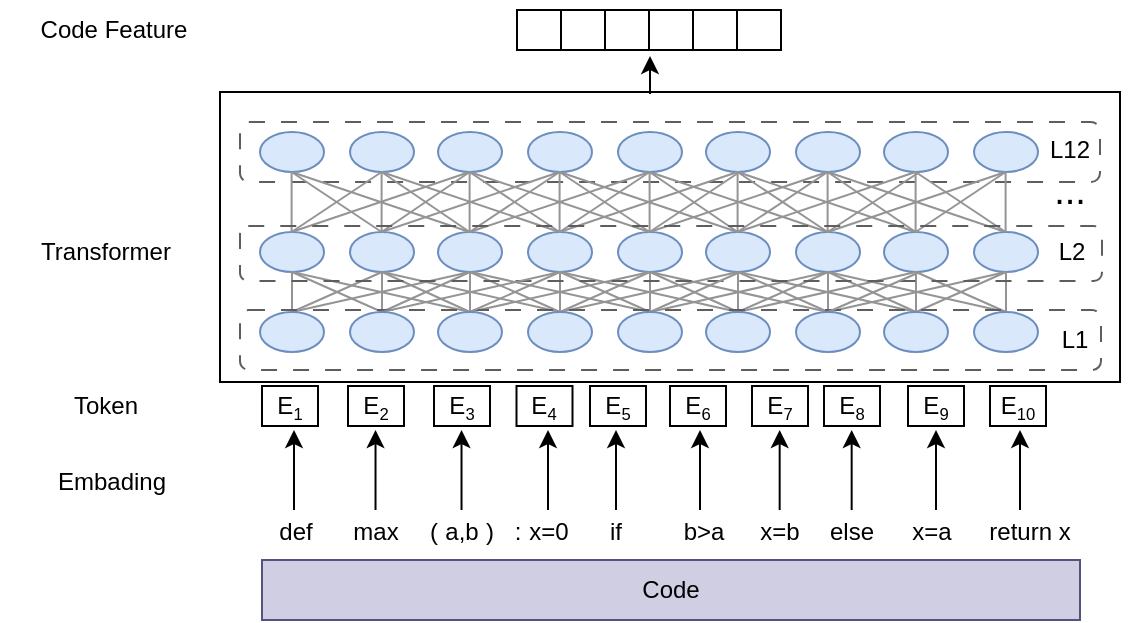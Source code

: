 <mxfile version="21.3.7" type="github">
  <diagram name="第 1 页" id="i-hQURjPeFK39cfyPwLi">
    <mxGraphModel dx="2022" dy="637" grid="1" gridSize="10" guides="1" tooltips="1" connect="1" arrows="1" fold="1" page="1" pageScale="1" pageWidth="827" pageHeight="1169" math="0" shadow="0">
      <root>
        <mxCell id="0" />
        <mxCell id="1" parent="0" />
        <mxCell id="APk3Ht_Tyn_4InIeWBDC-63" value="" style="group;dashed=1;" vertex="1" connectable="0" parent="1">
          <mxGeometry x="120" y="385" width="430" height="160" as="geometry" />
        </mxCell>
        <mxCell id="APk3Ht_Tyn_4InIeWBDC-177" value="" style="rounded=0;whiteSpace=wrap;html=1;" vertex="1" parent="APk3Ht_Tyn_4InIeWBDC-63">
          <mxGeometry x="-20" y="-25" width="450" height="145" as="geometry" />
        </mxCell>
        <mxCell id="APk3Ht_Tyn_4InIeWBDC-64" value="" style="ellipse;whiteSpace=wrap;html=1;fillColor=#dae8fc;strokeWidth=1;strokeColor=#6c8ebf;" vertex="1" parent="APk3Ht_Tyn_4InIeWBDC-63">
          <mxGeometry y="-5" width="32" height="20" as="geometry" />
        </mxCell>
        <mxCell id="APk3Ht_Tyn_4InIeWBDC-65" value="" style="ellipse;whiteSpace=wrap;html=1;fillColor=#dae8fc;strokeWidth=1;strokeColor=#6c8ebf;" vertex="1" parent="APk3Ht_Tyn_4InIeWBDC-63">
          <mxGeometry x="45" y="-5" width="32" height="20" as="geometry" />
        </mxCell>
        <mxCell id="APk3Ht_Tyn_4InIeWBDC-66" value="" style="ellipse;whiteSpace=wrap;html=1;fillColor=#dae8fc;strokeWidth=1;strokeColor=#6c8ebf;" vertex="1" parent="APk3Ht_Tyn_4InIeWBDC-63">
          <mxGeometry x="134" y="-5" width="32" height="20" as="geometry" />
        </mxCell>
        <mxCell id="APk3Ht_Tyn_4InIeWBDC-67" value="" style="ellipse;whiteSpace=wrap;html=1;fillColor=#dae8fc;strokeWidth=1;strokeColor=#6c8ebf;" vertex="1" parent="APk3Ht_Tyn_4InIeWBDC-63">
          <mxGeometry x="89" y="-5" width="32" height="20" as="geometry" />
        </mxCell>
        <mxCell id="APk3Ht_Tyn_4InIeWBDC-68" value="" style="ellipse;whiteSpace=wrap;html=1;fillColor=#dae8fc;strokeWidth=1;strokeColor=#6c8ebf;" vertex="1" parent="APk3Ht_Tyn_4InIeWBDC-63">
          <mxGeometry x="179" y="-5" width="32" height="20" as="geometry" />
        </mxCell>
        <mxCell id="APk3Ht_Tyn_4InIeWBDC-69" value="" style="ellipse;whiteSpace=wrap;html=1;fillColor=#dae8fc;strokeWidth=1;strokeColor=#6c8ebf;" vertex="1" parent="APk3Ht_Tyn_4InIeWBDC-63">
          <mxGeometry x="268" y="-5" width="32" height="20" as="geometry" />
        </mxCell>
        <mxCell id="APk3Ht_Tyn_4InIeWBDC-70" value="" style="ellipse;whiteSpace=wrap;html=1;fillColor=#dae8fc;strokeWidth=1;strokeColor=#6c8ebf;" vertex="1" parent="APk3Ht_Tyn_4InIeWBDC-63">
          <mxGeometry x="223" y="-5" width="32" height="20" as="geometry" />
        </mxCell>
        <mxCell id="APk3Ht_Tyn_4InIeWBDC-71" value="" style="ellipse;whiteSpace=wrap;html=1;fillColor=#dae8fc;strokeWidth=1;strokeColor=#6c8ebf;" vertex="1" parent="APk3Ht_Tyn_4InIeWBDC-63">
          <mxGeometry x="312" y="-5" width="32" height="20" as="geometry" />
        </mxCell>
        <mxCell id="APk3Ht_Tyn_4InIeWBDC-72" value="" style="ellipse;whiteSpace=wrap;html=1;fillColor=#dae8fc;strokeWidth=1;strokeColor=#6c8ebf;" vertex="1" parent="APk3Ht_Tyn_4InIeWBDC-63">
          <mxGeometry x="357" y="-5" width="32" height="20" as="geometry" />
        </mxCell>
        <mxCell id="APk3Ht_Tyn_4InIeWBDC-1" value="Code" style="rounded=0;whiteSpace=wrap;html=1;fillColor=#d0cee2;strokeColor=#56517e;" vertex="1" parent="1">
          <mxGeometry x="121" y="594" width="409" height="30" as="geometry" />
        </mxCell>
        <mxCell id="APk3Ht_Tyn_4InIeWBDC-5" value="def" style="text;html=1;strokeColor=none;fillColor=none;align=center;verticalAlign=middle;whiteSpace=wrap;rounded=0;" vertex="1" parent="1">
          <mxGeometry x="128" y="560" width="20" height="40" as="geometry" />
        </mxCell>
        <mxCell id="APk3Ht_Tyn_4InIeWBDC-6" value="max" style="text;html=1;strokeColor=none;fillColor=none;align=center;verticalAlign=middle;whiteSpace=wrap;rounded=0;" vertex="1" parent="1">
          <mxGeometry x="168" y="560" width="20" height="40" as="geometry" />
        </mxCell>
        <mxCell id="APk3Ht_Tyn_4InIeWBDC-7" value="(" style="text;html=1;strokeColor=none;fillColor=none;align=center;verticalAlign=middle;whiteSpace=wrap;rounded=0;" vertex="1" parent="1">
          <mxGeometry x="202" y="560" width="10" height="40" as="geometry" />
        </mxCell>
        <mxCell id="APk3Ht_Tyn_4InIeWBDC-8" value="a,b" style="text;html=1;strokeColor=none;fillColor=none;align=center;verticalAlign=middle;whiteSpace=wrap;rounded=0;" vertex="1" parent="1">
          <mxGeometry x="211" y="560" width="20" height="40" as="geometry" />
        </mxCell>
        <mxCell id="APk3Ht_Tyn_4InIeWBDC-9" value=")" style="text;html=1;strokeColor=none;fillColor=none;align=center;verticalAlign=middle;whiteSpace=wrap;rounded=0;" vertex="1" parent="1">
          <mxGeometry x="230" y="560" width="10" height="40" as="geometry" />
        </mxCell>
        <mxCell id="APk3Ht_Tyn_4InIeWBDC-10" value="x=0" style="text;html=1;strokeColor=none;fillColor=none;align=center;verticalAlign=middle;whiteSpace=wrap;rounded=0;" vertex="1" parent="1">
          <mxGeometry x="256" y="560" width="16.5" height="40" as="geometry" />
        </mxCell>
        <mxCell id="APk3Ht_Tyn_4InIeWBDC-11" value=":" style="text;html=1;strokeColor=none;fillColor=none;align=center;verticalAlign=middle;whiteSpace=wrap;rounded=0;" vertex="1" parent="1">
          <mxGeometry x="244" y="560" width="10" height="40" as="geometry" />
        </mxCell>
        <mxCell id="APk3Ht_Tyn_4InIeWBDC-12" value="x=b" style="text;html=1;strokeColor=none;fillColor=none;align=center;verticalAlign=middle;whiteSpace=wrap;rounded=0;" vertex="1" parent="1">
          <mxGeometry x="370" y="560" width="20" height="40" as="geometry" />
        </mxCell>
        <mxCell id="APk3Ht_Tyn_4InIeWBDC-13" value="if" style="text;html=1;strokeColor=none;fillColor=none;align=center;verticalAlign=middle;whiteSpace=wrap;rounded=0;" vertex="1" parent="1">
          <mxGeometry x="293" y="560" width="10" height="40" as="geometry" />
        </mxCell>
        <mxCell id="APk3Ht_Tyn_4InIeWBDC-15" value="else" style="text;html=1;strokeColor=none;fillColor=none;align=center;verticalAlign=middle;whiteSpace=wrap;rounded=0;" vertex="1" parent="1">
          <mxGeometry x="406" y="560" width="20" height="40" as="geometry" />
        </mxCell>
        <mxCell id="APk3Ht_Tyn_4InIeWBDC-16" value="x=a" style="text;html=1;strokeColor=none;fillColor=none;align=center;verticalAlign=middle;whiteSpace=wrap;rounded=0;" vertex="1" parent="1">
          <mxGeometry x="446" y="560" width="20" height="40" as="geometry" />
        </mxCell>
        <mxCell id="APk3Ht_Tyn_4InIeWBDC-17" value="return x" style="text;html=1;strokeColor=none;fillColor=none;align=center;verticalAlign=middle;whiteSpace=wrap;rounded=0;" vertex="1" parent="1">
          <mxGeometry x="480" y="560" width="50" height="40" as="geometry" />
        </mxCell>
        <mxCell id="APk3Ht_Tyn_4InIeWBDC-19" value="b&amp;gt;a" style="text;html=1;strokeColor=none;fillColor=none;align=center;verticalAlign=middle;whiteSpace=wrap;rounded=0;" vertex="1" parent="1">
          <mxGeometry x="329" y="560" width="26" height="40" as="geometry" />
        </mxCell>
        <mxCell id="APk3Ht_Tyn_4InIeWBDC-21" value="" style="endArrow=classic;html=1;rounded=0;" edge="1" parent="1">
          <mxGeometry width="50" height="50" relative="1" as="geometry">
            <mxPoint x="137" y="569" as="sourcePoint" />
            <mxPoint x="137" y="529" as="targetPoint" />
          </mxGeometry>
        </mxCell>
        <mxCell id="APk3Ht_Tyn_4InIeWBDC-22" value="" style="endArrow=classic;html=1;rounded=0;" edge="1" parent="1">
          <mxGeometry width="50" height="50" relative="1" as="geometry">
            <mxPoint x="177.76" y="569" as="sourcePoint" />
            <mxPoint x="177.76" y="529" as="targetPoint" />
          </mxGeometry>
        </mxCell>
        <mxCell id="APk3Ht_Tyn_4InIeWBDC-23" value="" style="endArrow=classic;html=1;rounded=0;" edge="1" parent="1">
          <mxGeometry width="50" height="50" relative="1" as="geometry">
            <mxPoint x="220.76" y="569" as="sourcePoint" />
            <mxPoint x="220.76" y="529" as="targetPoint" />
          </mxGeometry>
        </mxCell>
        <mxCell id="APk3Ht_Tyn_4InIeWBDC-24" value="" style="endArrow=classic;html=1;rounded=0;" edge="1" parent="1">
          <mxGeometry width="50" height="50" relative="1" as="geometry">
            <mxPoint x="264.01" y="569" as="sourcePoint" />
            <mxPoint x="264.01" y="529" as="targetPoint" />
          </mxGeometry>
        </mxCell>
        <mxCell id="APk3Ht_Tyn_4InIeWBDC-25" value="" style="endArrow=classic;html=1;rounded=0;" edge="1" parent="1">
          <mxGeometry width="50" height="50" relative="1" as="geometry">
            <mxPoint x="298" y="569" as="sourcePoint" />
            <mxPoint x="298" y="529" as="targetPoint" />
          </mxGeometry>
        </mxCell>
        <mxCell id="APk3Ht_Tyn_4InIeWBDC-26" value="" style="endArrow=classic;html=1;rounded=0;" edge="1" parent="1">
          <mxGeometry width="50" height="50" relative="1" as="geometry">
            <mxPoint x="340" y="569" as="sourcePoint" />
            <mxPoint x="340" y="529" as="targetPoint" />
          </mxGeometry>
        </mxCell>
        <mxCell id="APk3Ht_Tyn_4InIeWBDC-27" value="" style="endArrow=classic;html=1;rounded=0;" edge="1" parent="1">
          <mxGeometry width="50" height="50" relative="1" as="geometry">
            <mxPoint x="379.83" y="569" as="sourcePoint" />
            <mxPoint x="379.83" y="529" as="targetPoint" />
          </mxGeometry>
        </mxCell>
        <mxCell id="APk3Ht_Tyn_4InIeWBDC-28" value="" style="endArrow=classic;html=1;rounded=0;" edge="1" parent="1">
          <mxGeometry width="50" height="50" relative="1" as="geometry">
            <mxPoint x="415.83" y="569" as="sourcePoint" />
            <mxPoint x="415.83" y="529" as="targetPoint" />
          </mxGeometry>
        </mxCell>
        <mxCell id="APk3Ht_Tyn_4InIeWBDC-29" value="" style="endArrow=classic;html=1;rounded=0;" edge="1" parent="1">
          <mxGeometry width="50" height="50" relative="1" as="geometry">
            <mxPoint x="458" y="569" as="sourcePoint" />
            <mxPoint x="458" y="529" as="targetPoint" />
          </mxGeometry>
        </mxCell>
        <mxCell id="APk3Ht_Tyn_4InIeWBDC-30" value="" style="endArrow=classic;html=1;rounded=0;" edge="1" parent="1">
          <mxGeometry width="50" height="50" relative="1" as="geometry">
            <mxPoint x="500" y="569" as="sourcePoint" />
            <mxPoint x="500" y="529" as="targetPoint" />
          </mxGeometry>
        </mxCell>
        <mxCell id="APk3Ht_Tyn_4InIeWBDC-31" value="E&lt;span style=&quot;font-size: 10px;&quot;&gt;&lt;sub&gt;1&lt;/sub&gt;&lt;/span&gt;" style="rounded=0;whiteSpace=wrap;html=1;" vertex="1" parent="1">
          <mxGeometry x="121" y="507" width="28" height="20" as="geometry" />
        </mxCell>
        <mxCell id="APk3Ht_Tyn_4InIeWBDC-33" value="E&lt;span style=&quot;font-size: 10px;&quot;&gt;&lt;sub&gt;2&lt;/sub&gt;&lt;/span&gt;" style="rounded=0;whiteSpace=wrap;html=1;" vertex="1" parent="1">
          <mxGeometry x="164" y="507" width="28" height="20" as="geometry" />
        </mxCell>
        <mxCell id="APk3Ht_Tyn_4InIeWBDC-34" value="E&lt;span style=&quot;font-size: 10px;&quot;&gt;&lt;sub&gt;3&lt;/sub&gt;&lt;/span&gt;" style="rounded=0;whiteSpace=wrap;html=1;" vertex="1" parent="1">
          <mxGeometry x="207" y="507" width="28" height="20" as="geometry" />
        </mxCell>
        <mxCell id="APk3Ht_Tyn_4InIeWBDC-35" value="E&lt;span style=&quot;font-size: 10px;&quot;&gt;&lt;sub&gt;4&lt;/sub&gt;&lt;/span&gt;" style="rounded=0;whiteSpace=wrap;html=1;" vertex="1" parent="1">
          <mxGeometry x="248.25" y="507" width="28" height="20" as="geometry" />
        </mxCell>
        <mxCell id="APk3Ht_Tyn_4InIeWBDC-36" value="E&lt;span style=&quot;font-size: 10px;&quot;&gt;&lt;sub&gt;5&lt;/sub&gt;&lt;/span&gt;" style="rounded=0;whiteSpace=wrap;html=1;" vertex="1" parent="1">
          <mxGeometry x="285" y="507" width="28" height="20" as="geometry" />
        </mxCell>
        <mxCell id="APk3Ht_Tyn_4InIeWBDC-37" value="E&lt;span style=&quot;font-size: 10px;&quot;&gt;&lt;sub&gt;7&lt;/sub&gt;&lt;/span&gt;" style="rounded=0;whiteSpace=wrap;html=1;" vertex="1" parent="1">
          <mxGeometry x="366" y="507" width="28" height="20" as="geometry" />
        </mxCell>
        <mxCell id="APk3Ht_Tyn_4InIeWBDC-38" value="E&lt;span style=&quot;font-size: 10px;&quot;&gt;&lt;sub&gt;6&lt;/sub&gt;&lt;/span&gt;" style="rounded=0;whiteSpace=wrap;html=1;fontStyle=0" vertex="1" parent="1">
          <mxGeometry x="325" y="507" width="28" height="20" as="geometry" />
        </mxCell>
        <mxCell id="APk3Ht_Tyn_4InIeWBDC-39" value="E&lt;span style=&quot;font-size: 10px;&quot;&gt;&lt;sub&gt;8&lt;/sub&gt;&lt;/span&gt;" style="rounded=0;whiteSpace=wrap;html=1;" vertex="1" parent="1">
          <mxGeometry x="402" y="507" width="28" height="20" as="geometry" />
        </mxCell>
        <mxCell id="APk3Ht_Tyn_4InIeWBDC-40" value="E&lt;span style=&quot;font-size: 10px;&quot;&gt;&lt;sub&gt;9&lt;/sub&gt;&lt;/span&gt;" style="rounded=0;whiteSpace=wrap;html=1;" vertex="1" parent="1">
          <mxGeometry x="444" y="507" width="28" height="20" as="geometry" />
        </mxCell>
        <mxCell id="APk3Ht_Tyn_4InIeWBDC-41" value="E&lt;span style=&quot;font-size: 10px;&quot;&gt;&lt;sub&gt;10&lt;/sub&gt;&lt;/span&gt;" style="rounded=0;whiteSpace=wrap;html=1;" vertex="1" parent="1">
          <mxGeometry x="485" y="507" width="28" height="20" as="geometry" />
        </mxCell>
        <mxCell id="APk3Ht_Tyn_4InIeWBDC-53" value="" style="group" vertex="1" connectable="0" parent="1">
          <mxGeometry x="120" y="430" width="389" height="20" as="geometry" />
        </mxCell>
        <mxCell id="APk3Ht_Tyn_4InIeWBDC-54" value="" style="ellipse;whiteSpace=wrap;html=1;fillColor=#dae8fc;strokeWidth=1;strokeColor=#6c8ebf;" vertex="1" parent="APk3Ht_Tyn_4InIeWBDC-53">
          <mxGeometry width="32" height="20" as="geometry" />
        </mxCell>
        <mxCell id="APk3Ht_Tyn_4InIeWBDC-55" value="" style="ellipse;whiteSpace=wrap;html=1;fillColor=#dae8fc;strokeWidth=1;strokeColor=#6c8ebf;" vertex="1" parent="APk3Ht_Tyn_4InIeWBDC-53">
          <mxGeometry x="45" width="32" height="20" as="geometry" />
        </mxCell>
        <mxCell id="APk3Ht_Tyn_4InIeWBDC-56" value="" style="ellipse;whiteSpace=wrap;html=1;fillColor=#dae8fc;strokeWidth=1;strokeColor=#6c8ebf;" vertex="1" parent="APk3Ht_Tyn_4InIeWBDC-53">
          <mxGeometry x="134" width="32" height="20" as="geometry" />
        </mxCell>
        <mxCell id="APk3Ht_Tyn_4InIeWBDC-57" value="" style="ellipse;whiteSpace=wrap;html=1;fillColor=#dae8fc;strokeWidth=1;strokeColor=#6c8ebf;" vertex="1" parent="APk3Ht_Tyn_4InIeWBDC-53">
          <mxGeometry x="89" width="32" height="20" as="geometry" />
        </mxCell>
        <mxCell id="APk3Ht_Tyn_4InIeWBDC-58" value="" style="ellipse;whiteSpace=wrap;html=1;fillColor=#dae8fc;strokeWidth=1;strokeColor=#6c8ebf;" vertex="1" parent="APk3Ht_Tyn_4InIeWBDC-53">
          <mxGeometry x="179" width="32" height="20" as="geometry" />
        </mxCell>
        <mxCell id="APk3Ht_Tyn_4InIeWBDC-59" value="" style="ellipse;whiteSpace=wrap;html=1;fillColor=#dae8fc;strokeWidth=1;strokeColor=#6c8ebf;" vertex="1" parent="APk3Ht_Tyn_4InIeWBDC-53">
          <mxGeometry x="268" width="32" height="20" as="geometry" />
        </mxCell>
        <mxCell id="APk3Ht_Tyn_4InIeWBDC-60" value="" style="ellipse;whiteSpace=wrap;html=1;fillColor=#dae8fc;strokeWidth=1;strokeColor=#6c8ebf;" vertex="1" parent="APk3Ht_Tyn_4InIeWBDC-53">
          <mxGeometry x="223" width="32" height="20" as="geometry" />
        </mxCell>
        <mxCell id="APk3Ht_Tyn_4InIeWBDC-61" value="" style="ellipse;whiteSpace=wrap;html=1;fillColor=#dae8fc;strokeWidth=1;strokeColor=#6c8ebf;" vertex="1" parent="APk3Ht_Tyn_4InIeWBDC-53">
          <mxGeometry x="312" width="32" height="20" as="geometry" />
        </mxCell>
        <mxCell id="APk3Ht_Tyn_4InIeWBDC-62" value="" style="ellipse;whiteSpace=wrap;html=1;fillColor=#dae8fc;strokeWidth=1;strokeColor=#6c8ebf;" vertex="1" parent="APk3Ht_Tyn_4InIeWBDC-53">
          <mxGeometry x="357" width="32" height="20" as="geometry" />
        </mxCell>
        <mxCell id="APk3Ht_Tyn_4InIeWBDC-77" style="rounded=0;orthogonalLoop=1;jettySize=auto;html=1;exitX=0.5;exitY=0;exitDx=0;exitDy=0;entryX=0.5;entryY=1;entryDx=0;entryDy=0;endArrow=none;endFill=0;strokeWidth=1;strokeColor=#949494;" edge="1" parent="1" source="APk3Ht_Tyn_4InIeWBDC-42" target="APk3Ht_Tyn_4InIeWBDC-54">
          <mxGeometry relative="1" as="geometry" />
        </mxCell>
        <mxCell id="APk3Ht_Tyn_4InIeWBDC-78" style="edgeStyle=orthogonalEdgeStyle;rounded=0;orthogonalLoop=1;jettySize=auto;html=1;exitX=0.5;exitY=0;exitDx=0;exitDy=0;entryX=0.5;entryY=1;entryDx=0;entryDy=0;endArrow=none;endFill=0;strokeWidth=1;strokeColor=#949494;" edge="1" parent="1" source="APk3Ht_Tyn_4InIeWBDC-43" target="APk3Ht_Tyn_4InIeWBDC-55">
          <mxGeometry relative="1" as="geometry" />
        </mxCell>
        <mxCell id="APk3Ht_Tyn_4InIeWBDC-79" style="edgeStyle=orthogonalEdgeStyle;rounded=0;orthogonalLoop=1;jettySize=auto;html=1;exitX=0.5;exitY=0;exitDx=0;exitDy=0;entryX=0.5;entryY=1;entryDx=0;entryDy=0;endArrow=none;endFill=0;strokeWidth=1;strokeColor=#949494;" edge="1" parent="1" source="APk3Ht_Tyn_4InIeWBDC-45" target="APk3Ht_Tyn_4InIeWBDC-57">
          <mxGeometry relative="1" as="geometry" />
        </mxCell>
        <mxCell id="APk3Ht_Tyn_4InIeWBDC-80" style="edgeStyle=orthogonalEdgeStyle;rounded=0;orthogonalLoop=1;jettySize=auto;html=1;exitX=0.5;exitY=0;exitDx=0;exitDy=0;entryX=0.5;entryY=1;entryDx=0;entryDy=0;endArrow=none;endFill=0;strokeWidth=1;strokeColor=#949494;" edge="1" parent="1" source="APk3Ht_Tyn_4InIeWBDC-44" target="APk3Ht_Tyn_4InIeWBDC-56">
          <mxGeometry relative="1" as="geometry" />
        </mxCell>
        <mxCell id="APk3Ht_Tyn_4InIeWBDC-82" style="edgeStyle=orthogonalEdgeStyle;rounded=0;orthogonalLoop=1;jettySize=auto;html=1;exitX=0.5;exitY=0;exitDx=0;exitDy=0;entryX=0.5;entryY=1;entryDx=0;entryDy=0;endArrow=none;endFill=0;strokeWidth=1;strokeColor=#949494;" edge="1" parent="1" source="APk3Ht_Tyn_4InIeWBDC-46" target="APk3Ht_Tyn_4InIeWBDC-58">
          <mxGeometry relative="1" as="geometry" />
        </mxCell>
        <mxCell id="APk3Ht_Tyn_4InIeWBDC-83" style="edgeStyle=orthogonalEdgeStyle;rounded=0;orthogonalLoop=1;jettySize=auto;html=1;exitX=0.5;exitY=0;exitDx=0;exitDy=0;entryX=0.5;entryY=1;entryDx=0;entryDy=0;endArrow=none;endFill=0;strokeWidth=1;strokeColor=#949494;" edge="1" parent="1" source="APk3Ht_Tyn_4InIeWBDC-48" target="APk3Ht_Tyn_4InIeWBDC-60">
          <mxGeometry relative="1" as="geometry" />
        </mxCell>
        <mxCell id="APk3Ht_Tyn_4InIeWBDC-84" style="edgeStyle=orthogonalEdgeStyle;rounded=0;orthogonalLoop=1;jettySize=auto;html=1;exitX=0.5;exitY=0;exitDx=0;exitDy=0;entryX=0.5;entryY=1;entryDx=0;entryDy=0;endArrow=none;endFill=0;strokeWidth=1;strokeColor=#949494;" edge="1" parent="1" source="APk3Ht_Tyn_4InIeWBDC-47" target="APk3Ht_Tyn_4InIeWBDC-59">
          <mxGeometry relative="1" as="geometry" />
        </mxCell>
        <mxCell id="APk3Ht_Tyn_4InIeWBDC-85" style="edgeStyle=orthogonalEdgeStyle;rounded=0;orthogonalLoop=1;jettySize=auto;html=1;exitX=0.5;exitY=0;exitDx=0;exitDy=0;entryX=0.5;entryY=1;entryDx=0;entryDy=0;endArrow=none;endFill=0;strokeWidth=1;strokeColor=#949494;" edge="1" parent="1" source="APk3Ht_Tyn_4InIeWBDC-49" target="APk3Ht_Tyn_4InIeWBDC-61">
          <mxGeometry relative="1" as="geometry" />
        </mxCell>
        <mxCell id="APk3Ht_Tyn_4InIeWBDC-86" style="edgeStyle=orthogonalEdgeStyle;rounded=0;orthogonalLoop=1;jettySize=auto;html=1;exitX=0.5;exitY=0;exitDx=0;exitDy=0;entryX=0.5;entryY=1;entryDx=0;entryDy=0;endArrow=none;endFill=0;strokeWidth=1;strokeColor=#949494;" edge="1" parent="1" source="APk3Ht_Tyn_4InIeWBDC-50" target="APk3Ht_Tyn_4InIeWBDC-62">
          <mxGeometry relative="1" as="geometry" />
        </mxCell>
        <mxCell id="APk3Ht_Tyn_4InIeWBDC-88" style="edgeStyle=none;rounded=0;orthogonalLoop=1;jettySize=auto;html=1;exitX=0.5;exitY=0;exitDx=0;exitDy=0;entryX=0.5;entryY=1;entryDx=0;entryDy=0;endArrow=none;endFill=0;strokeWidth=1;strokeColor=#949494;" edge="1" parent="1" source="APk3Ht_Tyn_4InIeWBDC-42" target="APk3Ht_Tyn_4InIeWBDC-55">
          <mxGeometry relative="1" as="geometry" />
        </mxCell>
        <mxCell id="APk3Ht_Tyn_4InIeWBDC-89" style="edgeStyle=none;rounded=0;orthogonalLoop=1;jettySize=auto;html=1;exitX=0.5;exitY=0;exitDx=0;exitDy=0;entryX=0.5;entryY=1;entryDx=0;entryDy=0;endArrow=none;endFill=0;strokeWidth=1;strokeColor=#949494;" edge="1" parent="1" source="APk3Ht_Tyn_4InIeWBDC-42" target="APk3Ht_Tyn_4InIeWBDC-57">
          <mxGeometry relative="1" as="geometry" />
        </mxCell>
        <mxCell id="APk3Ht_Tyn_4InIeWBDC-90" style="edgeStyle=none;rounded=0;orthogonalLoop=1;jettySize=auto;html=1;exitX=0.5;exitY=0;exitDx=0;exitDy=0;entryX=0.5;entryY=1;entryDx=0;entryDy=0;endArrow=none;endFill=0;strokeWidth=1;strokeColor=#949494;" edge="1" parent="1" source="APk3Ht_Tyn_4InIeWBDC-43" target="APk3Ht_Tyn_4InIeWBDC-57">
          <mxGeometry relative="1" as="geometry" />
        </mxCell>
        <mxCell id="APk3Ht_Tyn_4InIeWBDC-93" style="edgeStyle=none;rounded=0;orthogonalLoop=1;jettySize=auto;html=1;exitX=0.5;exitY=0;exitDx=0;exitDy=0;entryX=0.5;entryY=1;entryDx=0;entryDy=0;endArrow=none;endFill=0;strokeWidth=1;strokeColor=#949494;" edge="1" parent="1" source="APk3Ht_Tyn_4InIeWBDC-45" target="APk3Ht_Tyn_4InIeWBDC-58">
          <mxGeometry relative="1" as="geometry" />
        </mxCell>
        <mxCell id="APk3Ht_Tyn_4InIeWBDC-94" style="edgeStyle=none;rounded=0;orthogonalLoop=1;jettySize=auto;html=1;exitX=0.5;exitY=0;exitDx=0;exitDy=0;entryX=0.5;entryY=1;entryDx=0;entryDy=0;endArrow=none;endFill=0;strokeWidth=1;strokeColor=#949494;" edge="1" parent="1" source="APk3Ht_Tyn_4InIeWBDC-44" target="APk3Ht_Tyn_4InIeWBDC-58">
          <mxGeometry relative="1" as="geometry" />
        </mxCell>
        <mxCell id="APk3Ht_Tyn_4InIeWBDC-95" style="edgeStyle=none;rounded=0;orthogonalLoop=1;jettySize=auto;html=1;exitX=0.5;exitY=0;exitDx=0;exitDy=0;entryX=0.5;entryY=1;entryDx=0;entryDy=0;endArrow=none;endFill=0;strokeWidth=1;strokeColor=#949494;" edge="1" parent="1" source="APk3Ht_Tyn_4InIeWBDC-44" target="APk3Ht_Tyn_4InIeWBDC-60">
          <mxGeometry relative="1" as="geometry" />
        </mxCell>
        <mxCell id="APk3Ht_Tyn_4InIeWBDC-97" style="edgeStyle=none;rounded=0;orthogonalLoop=1;jettySize=auto;html=1;exitX=0.5;exitY=0;exitDx=0;exitDy=0;entryX=0.5;entryY=1;entryDx=0;entryDy=0;endArrow=none;endFill=0;strokeWidth=1;strokeColor=#949494;" edge="1" parent="1" source="APk3Ht_Tyn_4InIeWBDC-46" target="APk3Ht_Tyn_4InIeWBDC-59">
          <mxGeometry relative="1" as="geometry" />
        </mxCell>
        <mxCell id="APk3Ht_Tyn_4InIeWBDC-98" style="edgeStyle=none;rounded=0;orthogonalLoop=1;jettySize=auto;html=1;exitX=0.5;exitY=0;exitDx=0;exitDy=0;entryX=0.5;entryY=1;entryDx=0;entryDy=0;endArrow=none;endFill=0;strokeWidth=1;strokeColor=#949494;" edge="1" parent="1" source="APk3Ht_Tyn_4InIeWBDC-48" target="APk3Ht_Tyn_4InIeWBDC-59">
          <mxGeometry relative="1" as="geometry" />
        </mxCell>
        <mxCell id="APk3Ht_Tyn_4InIeWBDC-99" style="edgeStyle=none;rounded=0;orthogonalLoop=1;jettySize=auto;html=1;exitX=0.5;exitY=0;exitDx=0;exitDy=0;entryX=0.5;entryY=1;entryDx=0;entryDy=0;endArrow=none;endFill=0;strokeWidth=1;strokeColor=#949494;" edge="1" parent="1" source="APk3Ht_Tyn_4InIeWBDC-48" target="APk3Ht_Tyn_4InIeWBDC-61">
          <mxGeometry relative="1" as="geometry" />
        </mxCell>
        <mxCell id="APk3Ht_Tyn_4InIeWBDC-101" style="edgeStyle=none;rounded=0;orthogonalLoop=1;jettySize=auto;html=1;exitX=0.5;exitY=0;exitDx=0;exitDy=0;entryX=0.5;entryY=1;entryDx=0;entryDy=0;endArrow=none;endFill=0;strokeWidth=1;strokeColor=#949494;" edge="1" parent="1" source="APk3Ht_Tyn_4InIeWBDC-47" target="APk3Ht_Tyn_4InIeWBDC-62">
          <mxGeometry relative="1" as="geometry" />
        </mxCell>
        <mxCell id="APk3Ht_Tyn_4InIeWBDC-102" style="edgeStyle=none;rounded=0;orthogonalLoop=1;jettySize=auto;html=1;exitX=0.5;exitY=0;exitDx=0;exitDy=0;entryX=0.5;entryY=1;entryDx=0;entryDy=0;endArrow=none;endFill=0;strokeWidth=1;strokeColor=#949494;" edge="1" parent="1" source="APk3Ht_Tyn_4InIeWBDC-49" target="APk3Ht_Tyn_4InIeWBDC-62">
          <mxGeometry relative="1" as="geometry" />
        </mxCell>
        <mxCell id="APk3Ht_Tyn_4InIeWBDC-103" style="edgeStyle=none;rounded=0;orthogonalLoop=1;jettySize=auto;html=1;exitX=0.5;exitY=0;exitDx=0;exitDy=0;entryX=0.5;entryY=1;entryDx=0;entryDy=0;endArrow=none;endFill=0;strokeWidth=1;strokeColor=#949494;" edge="1" parent="1" source="APk3Ht_Tyn_4InIeWBDC-43" target="APk3Ht_Tyn_4InIeWBDC-54">
          <mxGeometry relative="1" as="geometry" />
        </mxCell>
        <mxCell id="APk3Ht_Tyn_4InIeWBDC-104" style="edgeStyle=none;rounded=0;orthogonalLoop=1;jettySize=auto;html=1;exitX=0.5;exitY=0;exitDx=0;exitDy=0;entryX=0.5;entryY=1;entryDx=0;entryDy=0;endArrow=none;endFill=0;strokeWidth=1;strokeColor=#949494;" edge="1" parent="1" source="APk3Ht_Tyn_4InIeWBDC-45" target="APk3Ht_Tyn_4InIeWBDC-55">
          <mxGeometry relative="1" as="geometry" />
        </mxCell>
        <mxCell id="APk3Ht_Tyn_4InIeWBDC-105" style="edgeStyle=none;rounded=0;orthogonalLoop=1;jettySize=auto;html=1;exitX=0.5;exitY=0;exitDx=0;exitDy=0;entryX=0.5;entryY=1;entryDx=0;entryDy=0;endArrow=none;endFill=0;strokeWidth=1;strokeColor=#949494;" edge="1" parent="1" source="APk3Ht_Tyn_4InIeWBDC-45" target="APk3Ht_Tyn_4InIeWBDC-54">
          <mxGeometry relative="1" as="geometry" />
        </mxCell>
        <mxCell id="APk3Ht_Tyn_4InIeWBDC-106" style="edgeStyle=none;rounded=0;orthogonalLoop=1;jettySize=auto;html=1;exitX=0.5;exitY=0;exitDx=0;exitDy=0;entryX=0.5;entryY=1;entryDx=0;entryDy=0;endArrow=none;endFill=0;strokeWidth=1;strokeColor=#949494;" edge="1" parent="1" source="APk3Ht_Tyn_4InIeWBDC-44" target="APk3Ht_Tyn_4InIeWBDC-57">
          <mxGeometry relative="1" as="geometry" />
        </mxCell>
        <mxCell id="APk3Ht_Tyn_4InIeWBDC-107" style="edgeStyle=none;rounded=0;orthogonalLoop=1;jettySize=auto;html=1;exitX=0.5;exitY=0;exitDx=0;exitDy=0;entryX=0.5;entryY=1;entryDx=0;entryDy=0;endArrow=none;endFill=0;strokeWidth=1;strokeColor=#949494;" edge="1" parent="1" source="APk3Ht_Tyn_4InIeWBDC-44" target="APk3Ht_Tyn_4InIeWBDC-55">
          <mxGeometry relative="1" as="geometry" />
        </mxCell>
        <mxCell id="APk3Ht_Tyn_4InIeWBDC-108" style="edgeStyle=none;rounded=0;orthogonalLoop=1;jettySize=auto;html=1;exitX=0.5;exitY=0;exitDx=0;exitDy=0;entryX=0.5;entryY=1;entryDx=0;entryDy=0;endArrow=none;endFill=0;strokeWidth=1;strokeColor=#949494;" edge="1" parent="1" source="APk3Ht_Tyn_4InIeWBDC-46" target="APk3Ht_Tyn_4InIeWBDC-56">
          <mxGeometry relative="1" as="geometry" />
        </mxCell>
        <mxCell id="APk3Ht_Tyn_4InIeWBDC-109" style="edgeStyle=none;rounded=0;orthogonalLoop=1;jettySize=auto;html=1;exitX=0.5;exitY=0;exitDx=0;exitDy=0;entryX=0.5;entryY=1;entryDx=0;entryDy=0;endArrow=none;endFill=0;strokeWidth=1;strokeColor=#949494;" edge="1" parent="1" source="APk3Ht_Tyn_4InIeWBDC-46" target="APk3Ht_Tyn_4InIeWBDC-57">
          <mxGeometry relative="1" as="geometry" />
        </mxCell>
        <mxCell id="APk3Ht_Tyn_4InIeWBDC-110" style="edgeStyle=none;rounded=0;orthogonalLoop=1;jettySize=auto;html=1;exitX=0.5;exitY=0;exitDx=0;exitDy=0;entryX=0.5;entryY=1;entryDx=0;entryDy=0;endArrow=none;endFill=0;strokeWidth=1;strokeColor=#949494;" edge="1" parent="1" source="APk3Ht_Tyn_4InIeWBDC-48" target="APk3Ht_Tyn_4InIeWBDC-58">
          <mxGeometry relative="1" as="geometry" />
        </mxCell>
        <mxCell id="APk3Ht_Tyn_4InIeWBDC-111" style="edgeStyle=none;rounded=0;orthogonalLoop=1;jettySize=auto;html=1;exitX=0.5;exitY=0;exitDx=0;exitDy=0;entryX=0.5;entryY=1;entryDx=0;entryDy=0;endArrow=none;endFill=0;strokeWidth=1;strokeColor=#949494;" edge="1" parent="1" source="APk3Ht_Tyn_4InIeWBDC-48" target="APk3Ht_Tyn_4InIeWBDC-56">
          <mxGeometry relative="1" as="geometry" />
        </mxCell>
        <mxCell id="APk3Ht_Tyn_4InIeWBDC-112" style="edgeStyle=none;rounded=0;orthogonalLoop=1;jettySize=auto;html=1;exitX=0.5;exitY=0;exitDx=0;exitDy=0;entryX=0.5;entryY=1;entryDx=0;entryDy=0;endArrow=none;endFill=0;strokeWidth=1;strokeColor=#949494;" edge="1" parent="1" source="APk3Ht_Tyn_4InIeWBDC-47" target="APk3Ht_Tyn_4InIeWBDC-60">
          <mxGeometry relative="1" as="geometry" />
        </mxCell>
        <mxCell id="APk3Ht_Tyn_4InIeWBDC-113" style="edgeStyle=none;rounded=0;orthogonalLoop=1;jettySize=auto;html=1;exitX=0.5;exitY=0;exitDx=0;exitDy=0;entryX=0.5;entryY=1;entryDx=0;entryDy=0;endArrow=none;endFill=0;strokeWidth=1;strokeColor=#949494;" edge="1" parent="1" source="APk3Ht_Tyn_4InIeWBDC-47" target="APk3Ht_Tyn_4InIeWBDC-58">
          <mxGeometry relative="1" as="geometry" />
        </mxCell>
        <mxCell id="APk3Ht_Tyn_4InIeWBDC-114" style="edgeStyle=none;rounded=0;orthogonalLoop=1;jettySize=auto;html=1;exitX=0.5;exitY=0;exitDx=0;exitDy=0;entryX=0.5;entryY=1;entryDx=0;entryDy=0;endArrow=none;endFill=0;strokeWidth=1;strokeColor=#949494;" edge="1" parent="1" source="APk3Ht_Tyn_4InIeWBDC-49" target="APk3Ht_Tyn_4InIeWBDC-59">
          <mxGeometry relative="1" as="geometry" />
        </mxCell>
        <mxCell id="APk3Ht_Tyn_4InIeWBDC-115" style="edgeStyle=none;rounded=0;orthogonalLoop=1;jettySize=auto;html=1;exitX=0.5;exitY=0;exitDx=0;exitDy=0;entryX=0.5;entryY=1;entryDx=0;entryDy=0;endArrow=none;endFill=0;strokeWidth=1;strokeColor=#949494;" edge="1" parent="1" source="APk3Ht_Tyn_4InIeWBDC-49" target="APk3Ht_Tyn_4InIeWBDC-60">
          <mxGeometry relative="1" as="geometry" />
        </mxCell>
        <mxCell id="APk3Ht_Tyn_4InIeWBDC-116" style="edgeStyle=none;rounded=0;orthogonalLoop=1;jettySize=auto;html=1;exitX=0.5;exitY=0;exitDx=0;exitDy=0;entryX=0.5;entryY=1;entryDx=0;entryDy=0;endArrow=none;endFill=0;strokeWidth=1;strokeColor=#949494;" edge="1" parent="1" source="APk3Ht_Tyn_4InIeWBDC-50" target="APk3Ht_Tyn_4InIeWBDC-61">
          <mxGeometry relative="1" as="geometry" />
        </mxCell>
        <mxCell id="APk3Ht_Tyn_4InIeWBDC-117" style="edgeStyle=none;rounded=0;orthogonalLoop=1;jettySize=auto;html=1;exitX=0.5;exitY=0;exitDx=0;exitDy=0;entryX=0.5;entryY=1;entryDx=0;entryDy=0;endArrow=none;endFill=0;strokeWidth=1;strokeColor=#949494;" edge="1" parent="1" source="APk3Ht_Tyn_4InIeWBDC-50" target="APk3Ht_Tyn_4InIeWBDC-59">
          <mxGeometry relative="1" as="geometry" />
        </mxCell>
        <mxCell id="APk3Ht_Tyn_4InIeWBDC-159" value="" style="rounded=0;whiteSpace=wrap;html=1;" vertex="1" parent="1">
          <mxGeometry x="248.5" y="319" width="22" height="20" as="geometry" />
        </mxCell>
        <mxCell id="APk3Ht_Tyn_4InIeWBDC-160" value="" style="rounded=0;whiteSpace=wrap;html=1;" vertex="1" parent="1">
          <mxGeometry x="270.5" y="319" width="22" height="20" as="geometry" />
        </mxCell>
        <mxCell id="APk3Ht_Tyn_4InIeWBDC-161" value="" style="rounded=0;whiteSpace=wrap;html=1;" vertex="1" parent="1">
          <mxGeometry x="292.5" y="319" width="22" height="20" as="geometry" />
        </mxCell>
        <mxCell id="APk3Ht_Tyn_4InIeWBDC-162" value="" style="rounded=0;whiteSpace=wrap;html=1;" vertex="1" parent="1">
          <mxGeometry x="314.5" y="319" width="22" height="20" as="geometry" />
        </mxCell>
        <mxCell id="APk3Ht_Tyn_4InIeWBDC-163" value="" style="rounded=0;whiteSpace=wrap;html=1;" vertex="1" parent="1">
          <mxGeometry x="336.5" y="319" width="22" height="20" as="geometry" />
        </mxCell>
        <mxCell id="APk3Ht_Tyn_4InIeWBDC-164" value="" style="rounded=0;whiteSpace=wrap;html=1;" vertex="1" parent="1">
          <mxGeometry x="358.5" y="319" width="22" height="20" as="geometry" />
        </mxCell>
        <mxCell id="APk3Ht_Tyn_4InIeWBDC-165" value="" style="rounded=1;whiteSpace=wrap;html=1;dashed=1;dashPattern=8 8;fillColor=none;strokeColor=#5E5E5E;" vertex="1" parent="1">
          <mxGeometry x="110" y="375" width="430" height="30" as="geometry" />
        </mxCell>
        <mxCell id="APk3Ht_Tyn_4InIeWBDC-168" value="L12" style="text;html=1;strokeColor=none;fillColor=none;align=center;verticalAlign=middle;whiteSpace=wrap;rounded=0;" vertex="1" parent="1">
          <mxGeometry x="495" y="374" width="60" height="30" as="geometry" />
        </mxCell>
        <mxCell id="APk3Ht_Tyn_4InIeWBDC-171" value="&lt;font style=&quot;font-size: 19px;&quot;&gt;...&lt;/font&gt;" style="text;html=1;strokeColor=none;fillColor=none;align=center;verticalAlign=middle;whiteSpace=wrap;rounded=0;strokeWidth=6;" vertex="1" parent="1">
          <mxGeometry x="494.8" y="395" width="60" height="30" as="geometry" />
        </mxCell>
        <mxCell id="APk3Ht_Tyn_4InIeWBDC-172" value="" style="group" vertex="1" connectable="0" parent="1">
          <mxGeometry x="135.8" y="400" width="357" height="30" as="geometry" />
        </mxCell>
        <mxCell id="APk3Ht_Tyn_4InIeWBDC-118" style="edgeStyle=none;rounded=0;orthogonalLoop=1;jettySize=auto;html=1;exitX=0.5;exitY=0;exitDx=0;exitDy=0;endArrow=none;endFill=0;strokeWidth=1;strokeColor=#949494;" edge="1" parent="APk3Ht_Tyn_4InIeWBDC-172">
          <mxGeometry relative="1" as="geometry">
            <mxPoint x="134" as="targetPoint" />
            <mxPoint x="45" y="30" as="sourcePoint" />
          </mxGeometry>
        </mxCell>
        <mxCell id="APk3Ht_Tyn_4InIeWBDC-119" style="edgeStyle=none;rounded=0;orthogonalLoop=1;jettySize=auto;html=1;exitX=0.5;exitY=0;exitDx=0;exitDy=0;endArrow=none;endFill=0;strokeWidth=1;strokeColor=#949494;" edge="1" parent="APk3Ht_Tyn_4InIeWBDC-172">
          <mxGeometry relative="1" as="geometry">
            <mxPoint x="134" as="targetPoint" />
            <mxPoint x="89" y="30" as="sourcePoint" />
          </mxGeometry>
        </mxCell>
        <mxCell id="APk3Ht_Tyn_4InIeWBDC-120" style="edgeStyle=none;rounded=0;orthogonalLoop=1;jettySize=auto;html=1;exitX=0.5;exitY=0;exitDx=0;exitDy=0;endArrow=none;endFill=0;strokeWidth=1;strokeColor=#949494;" edge="1" parent="APk3Ht_Tyn_4InIeWBDC-172">
          <mxGeometry relative="1" as="geometry">
            <mxPoint x="224" as="targetPoint" />
            <mxPoint x="179" y="30" as="sourcePoint" />
          </mxGeometry>
        </mxCell>
        <mxCell id="APk3Ht_Tyn_4InIeWBDC-121" style="edgeStyle=none;rounded=0;orthogonalLoop=1;jettySize=auto;html=1;exitX=0.5;exitY=0;exitDx=0;exitDy=0;endArrow=none;endFill=0;strokeWidth=1;strokeColor=#949494;" edge="1" parent="APk3Ht_Tyn_4InIeWBDC-172">
          <mxGeometry relative="1" as="geometry">
            <mxPoint x="314" as="targetPoint" />
            <mxPoint x="268" y="30" as="sourcePoint" />
          </mxGeometry>
        </mxCell>
        <mxCell id="APk3Ht_Tyn_4InIeWBDC-122" style="rounded=0;orthogonalLoop=1;jettySize=auto;html=1;exitX=0.5;exitY=0;exitDx=0;exitDy=0;entryX=0.5;entryY=1;entryDx=0;entryDy=0;endArrow=none;endFill=0;strokeWidth=1;strokeColor=#949494;" edge="1" parent="APk3Ht_Tyn_4InIeWBDC-172">
          <mxGeometry relative="1" as="geometry">
            <mxPoint y="30" as="sourcePoint" />
            <mxPoint as="targetPoint" />
          </mxGeometry>
        </mxCell>
        <mxCell id="APk3Ht_Tyn_4InIeWBDC-123" style="edgeStyle=orthogonalEdgeStyle;rounded=0;orthogonalLoop=1;jettySize=auto;html=1;exitX=0.5;exitY=0;exitDx=0;exitDy=0;entryX=0.5;entryY=1;entryDx=0;entryDy=0;endArrow=none;endFill=0;strokeWidth=1;strokeColor=#949494;" edge="1" parent="APk3Ht_Tyn_4InIeWBDC-172">
          <mxGeometry relative="1" as="geometry">
            <mxPoint x="45" y="30" as="sourcePoint" />
            <mxPoint x="45" as="targetPoint" />
          </mxGeometry>
        </mxCell>
        <mxCell id="APk3Ht_Tyn_4InIeWBDC-124" style="edgeStyle=orthogonalEdgeStyle;rounded=0;orthogonalLoop=1;jettySize=auto;html=1;exitX=0.5;exitY=0;exitDx=0;exitDy=0;entryX=0.5;entryY=1;entryDx=0;entryDy=0;endArrow=none;endFill=0;strokeWidth=1;strokeColor=#949494;" edge="1" parent="APk3Ht_Tyn_4InIeWBDC-172">
          <mxGeometry relative="1" as="geometry">
            <mxPoint x="89" y="30" as="sourcePoint" />
            <mxPoint x="89" as="targetPoint" />
          </mxGeometry>
        </mxCell>
        <mxCell id="APk3Ht_Tyn_4InIeWBDC-125" style="edgeStyle=orthogonalEdgeStyle;rounded=0;orthogonalLoop=1;jettySize=auto;html=1;exitX=0.5;exitY=0;exitDx=0;exitDy=0;entryX=0.5;entryY=1;entryDx=0;entryDy=0;endArrow=none;endFill=0;strokeWidth=1;strokeColor=#949494;" edge="1" parent="APk3Ht_Tyn_4InIeWBDC-172">
          <mxGeometry relative="1" as="geometry">
            <mxPoint x="134" y="30" as="sourcePoint" />
            <mxPoint x="134" as="targetPoint" />
          </mxGeometry>
        </mxCell>
        <mxCell id="APk3Ht_Tyn_4InIeWBDC-126" style="edgeStyle=orthogonalEdgeStyle;rounded=0;orthogonalLoop=1;jettySize=auto;html=1;exitX=0.5;exitY=0;exitDx=0;exitDy=0;entryX=0.5;entryY=1;entryDx=0;entryDy=0;endArrow=none;endFill=0;strokeWidth=1;strokeColor=#949494;" edge="1" parent="APk3Ht_Tyn_4InIeWBDC-172">
          <mxGeometry relative="1" as="geometry">
            <mxPoint x="179" y="30" as="sourcePoint" />
            <mxPoint x="179" as="targetPoint" />
          </mxGeometry>
        </mxCell>
        <mxCell id="APk3Ht_Tyn_4InIeWBDC-127" style="edgeStyle=orthogonalEdgeStyle;rounded=0;orthogonalLoop=1;jettySize=auto;html=1;exitX=0.5;exitY=0;exitDx=0;exitDy=0;entryX=0.5;entryY=1;entryDx=0;entryDy=0;endArrow=none;endFill=0;strokeWidth=1;strokeColor=#949494;" edge="1" parent="APk3Ht_Tyn_4InIeWBDC-172">
          <mxGeometry relative="1" as="geometry">
            <mxPoint x="223" y="30" as="sourcePoint" />
            <mxPoint x="223" as="targetPoint" />
          </mxGeometry>
        </mxCell>
        <mxCell id="APk3Ht_Tyn_4InIeWBDC-128" style="edgeStyle=orthogonalEdgeStyle;rounded=0;orthogonalLoop=1;jettySize=auto;html=1;exitX=0.5;exitY=0;exitDx=0;exitDy=0;entryX=0.5;entryY=1;entryDx=0;entryDy=0;endArrow=none;endFill=0;strokeWidth=1;strokeColor=#949494;" edge="1" parent="APk3Ht_Tyn_4InIeWBDC-172">
          <mxGeometry relative="1" as="geometry">
            <mxPoint x="268" y="30" as="sourcePoint" />
            <mxPoint x="268" as="targetPoint" />
          </mxGeometry>
        </mxCell>
        <mxCell id="APk3Ht_Tyn_4InIeWBDC-129" style="edgeStyle=orthogonalEdgeStyle;rounded=0;orthogonalLoop=1;jettySize=auto;html=1;exitX=0.5;exitY=0;exitDx=0;exitDy=0;entryX=0.5;entryY=1;entryDx=0;entryDy=0;endArrow=none;endFill=0;strokeWidth=1;strokeColor=#949494;" edge="1" parent="APk3Ht_Tyn_4InIeWBDC-172">
          <mxGeometry relative="1" as="geometry">
            <mxPoint x="312" y="30" as="sourcePoint" />
            <mxPoint x="312" as="targetPoint" />
          </mxGeometry>
        </mxCell>
        <mxCell id="APk3Ht_Tyn_4InIeWBDC-130" style="edgeStyle=orthogonalEdgeStyle;rounded=0;orthogonalLoop=1;jettySize=auto;html=1;exitX=0.5;exitY=0;exitDx=0;exitDy=0;entryX=0.5;entryY=1;entryDx=0;entryDy=0;endArrow=none;endFill=0;strokeWidth=1;strokeColor=#949494;" edge="1" parent="APk3Ht_Tyn_4InIeWBDC-172">
          <mxGeometry relative="1" as="geometry">
            <mxPoint x="357" y="30" as="sourcePoint" />
            <mxPoint x="357" as="targetPoint" />
          </mxGeometry>
        </mxCell>
        <mxCell id="APk3Ht_Tyn_4InIeWBDC-131" style="edgeStyle=none;rounded=0;orthogonalLoop=1;jettySize=auto;html=1;exitX=0.5;exitY=0;exitDx=0;exitDy=0;entryX=0.5;entryY=1;entryDx=0;entryDy=0;endArrow=none;endFill=0;strokeWidth=1;strokeColor=#949494;" edge="1" parent="APk3Ht_Tyn_4InIeWBDC-172">
          <mxGeometry relative="1" as="geometry">
            <mxPoint y="30" as="sourcePoint" />
            <mxPoint x="45" as="targetPoint" />
          </mxGeometry>
        </mxCell>
        <mxCell id="APk3Ht_Tyn_4InIeWBDC-132" style="edgeStyle=none;rounded=0;orthogonalLoop=1;jettySize=auto;html=1;exitX=0.5;exitY=0;exitDx=0;exitDy=0;entryX=0.5;entryY=1;entryDx=0;entryDy=0;endArrow=none;endFill=0;strokeWidth=1;strokeColor=#949494;" edge="1" parent="APk3Ht_Tyn_4InIeWBDC-172">
          <mxGeometry relative="1" as="geometry">
            <mxPoint y="30" as="sourcePoint" />
            <mxPoint x="89" as="targetPoint" />
          </mxGeometry>
        </mxCell>
        <mxCell id="APk3Ht_Tyn_4InIeWBDC-133" style="edgeStyle=none;rounded=0;orthogonalLoop=1;jettySize=auto;html=1;exitX=0.5;exitY=0;exitDx=0;exitDy=0;entryX=0.5;entryY=1;entryDx=0;entryDy=0;endArrow=none;endFill=0;strokeWidth=1;strokeColor=#949494;" edge="1" parent="APk3Ht_Tyn_4InIeWBDC-172">
          <mxGeometry relative="1" as="geometry">
            <mxPoint x="45" y="30" as="sourcePoint" />
            <mxPoint x="89" as="targetPoint" />
          </mxGeometry>
        </mxCell>
        <mxCell id="APk3Ht_Tyn_4InIeWBDC-134" style="edgeStyle=none;rounded=0;orthogonalLoop=1;jettySize=auto;html=1;exitX=0.5;exitY=0;exitDx=0;exitDy=0;entryX=0.5;entryY=1;entryDx=0;entryDy=0;endArrow=none;endFill=0;strokeWidth=1;strokeColor=#949494;" edge="1" parent="APk3Ht_Tyn_4InIeWBDC-172">
          <mxGeometry relative="1" as="geometry">
            <mxPoint x="89" y="30" as="sourcePoint" />
            <mxPoint x="179" as="targetPoint" />
          </mxGeometry>
        </mxCell>
        <mxCell id="APk3Ht_Tyn_4InIeWBDC-135" style="edgeStyle=none;rounded=0;orthogonalLoop=1;jettySize=auto;html=1;exitX=0.5;exitY=0;exitDx=0;exitDy=0;entryX=0.5;entryY=1;entryDx=0;entryDy=0;endArrow=none;endFill=0;strokeWidth=1;strokeColor=#949494;" edge="1" parent="APk3Ht_Tyn_4InIeWBDC-172">
          <mxGeometry relative="1" as="geometry">
            <mxPoint x="134" y="30" as="sourcePoint" />
            <mxPoint x="179" as="targetPoint" />
          </mxGeometry>
        </mxCell>
        <mxCell id="APk3Ht_Tyn_4InIeWBDC-136" style="edgeStyle=none;rounded=0;orthogonalLoop=1;jettySize=auto;html=1;exitX=0.5;exitY=0;exitDx=0;exitDy=0;entryX=0.5;entryY=1;entryDx=0;entryDy=0;endArrow=none;endFill=0;strokeWidth=1;strokeColor=#949494;" edge="1" parent="APk3Ht_Tyn_4InIeWBDC-172">
          <mxGeometry relative="1" as="geometry">
            <mxPoint x="134" y="30" as="sourcePoint" />
            <mxPoint x="223" as="targetPoint" />
          </mxGeometry>
        </mxCell>
        <mxCell id="APk3Ht_Tyn_4InIeWBDC-137" style="edgeStyle=none;rounded=0;orthogonalLoop=1;jettySize=auto;html=1;exitX=0.5;exitY=0;exitDx=0;exitDy=0;entryX=0.5;entryY=1;entryDx=0;entryDy=0;endArrow=none;endFill=0;strokeWidth=1;strokeColor=#949494;" edge="1" parent="APk3Ht_Tyn_4InIeWBDC-172">
          <mxGeometry relative="1" as="geometry">
            <mxPoint x="179" y="30" as="sourcePoint" />
            <mxPoint x="268" as="targetPoint" />
          </mxGeometry>
        </mxCell>
        <mxCell id="APk3Ht_Tyn_4InIeWBDC-138" style="edgeStyle=none;rounded=0;orthogonalLoop=1;jettySize=auto;html=1;exitX=0.5;exitY=0;exitDx=0;exitDy=0;entryX=0.5;entryY=1;entryDx=0;entryDy=0;endArrow=none;endFill=0;strokeWidth=1;strokeColor=#949494;" edge="1" parent="APk3Ht_Tyn_4InIeWBDC-172">
          <mxGeometry relative="1" as="geometry">
            <mxPoint x="223" y="30" as="sourcePoint" />
            <mxPoint x="268" as="targetPoint" />
          </mxGeometry>
        </mxCell>
        <mxCell id="APk3Ht_Tyn_4InIeWBDC-139" style="edgeStyle=none;rounded=0;orthogonalLoop=1;jettySize=auto;html=1;exitX=0.5;exitY=0;exitDx=0;exitDy=0;entryX=0.5;entryY=1;entryDx=0;entryDy=0;endArrow=none;endFill=0;strokeWidth=1;strokeColor=#949494;" edge="1" parent="APk3Ht_Tyn_4InIeWBDC-172">
          <mxGeometry relative="1" as="geometry">
            <mxPoint x="223" y="30" as="sourcePoint" />
            <mxPoint x="312" as="targetPoint" />
          </mxGeometry>
        </mxCell>
        <mxCell id="APk3Ht_Tyn_4InIeWBDC-140" style="edgeStyle=none;rounded=0;orthogonalLoop=1;jettySize=auto;html=1;exitX=0.5;exitY=0;exitDx=0;exitDy=0;entryX=0.5;entryY=1;entryDx=0;entryDy=0;endArrow=none;endFill=0;strokeWidth=1;strokeColor=#949494;" edge="1" parent="APk3Ht_Tyn_4InIeWBDC-172">
          <mxGeometry relative="1" as="geometry">
            <mxPoint x="268" y="30" as="sourcePoint" />
            <mxPoint x="357" as="targetPoint" />
          </mxGeometry>
        </mxCell>
        <mxCell id="APk3Ht_Tyn_4InIeWBDC-141" style="edgeStyle=none;rounded=0;orthogonalLoop=1;jettySize=auto;html=1;exitX=0.5;exitY=0;exitDx=0;exitDy=0;entryX=0.5;entryY=1;entryDx=0;entryDy=0;endArrow=none;endFill=0;strokeWidth=1;strokeColor=#949494;" edge="1" parent="APk3Ht_Tyn_4InIeWBDC-172">
          <mxGeometry relative="1" as="geometry">
            <mxPoint x="312" y="30" as="sourcePoint" />
            <mxPoint x="357" as="targetPoint" />
          </mxGeometry>
        </mxCell>
        <mxCell id="APk3Ht_Tyn_4InIeWBDC-142" style="edgeStyle=none;rounded=0;orthogonalLoop=1;jettySize=auto;html=1;exitX=0.5;exitY=0;exitDx=0;exitDy=0;entryX=0.5;entryY=1;entryDx=0;entryDy=0;endArrow=none;endFill=0;strokeWidth=1;strokeColor=#949494;" edge="1" parent="APk3Ht_Tyn_4InIeWBDC-172">
          <mxGeometry relative="1" as="geometry">
            <mxPoint x="45" y="30" as="sourcePoint" />
            <mxPoint as="targetPoint" />
          </mxGeometry>
        </mxCell>
        <mxCell id="APk3Ht_Tyn_4InIeWBDC-143" style="edgeStyle=none;rounded=0;orthogonalLoop=1;jettySize=auto;html=1;exitX=0.5;exitY=0;exitDx=0;exitDy=0;entryX=0.5;entryY=1;entryDx=0;entryDy=0;endArrow=none;endFill=0;strokeWidth=1;strokeColor=#949494;" edge="1" parent="APk3Ht_Tyn_4InIeWBDC-172">
          <mxGeometry relative="1" as="geometry">
            <mxPoint x="89" y="30" as="sourcePoint" />
            <mxPoint x="45" as="targetPoint" />
          </mxGeometry>
        </mxCell>
        <mxCell id="APk3Ht_Tyn_4InIeWBDC-144" style="edgeStyle=none;rounded=0;orthogonalLoop=1;jettySize=auto;html=1;exitX=0.5;exitY=0;exitDx=0;exitDy=0;entryX=0.5;entryY=1;entryDx=0;entryDy=0;endArrow=none;endFill=0;strokeWidth=1;strokeColor=#949494;" edge="1" parent="APk3Ht_Tyn_4InIeWBDC-172">
          <mxGeometry relative="1" as="geometry">
            <mxPoint x="89" y="30" as="sourcePoint" />
            <mxPoint as="targetPoint" />
          </mxGeometry>
        </mxCell>
        <mxCell id="APk3Ht_Tyn_4InIeWBDC-145" style="edgeStyle=none;rounded=0;orthogonalLoop=1;jettySize=auto;html=1;exitX=0.5;exitY=0;exitDx=0;exitDy=0;entryX=0.5;entryY=1;entryDx=0;entryDy=0;endArrow=none;endFill=0;strokeWidth=1;strokeColor=#949494;" edge="1" parent="APk3Ht_Tyn_4InIeWBDC-172">
          <mxGeometry relative="1" as="geometry">
            <mxPoint x="134" y="30" as="sourcePoint" />
            <mxPoint x="89" as="targetPoint" />
          </mxGeometry>
        </mxCell>
        <mxCell id="APk3Ht_Tyn_4InIeWBDC-146" style="edgeStyle=none;rounded=0;orthogonalLoop=1;jettySize=auto;html=1;exitX=0.5;exitY=0;exitDx=0;exitDy=0;entryX=0.5;entryY=1;entryDx=0;entryDy=0;endArrow=none;endFill=0;strokeWidth=1;strokeColor=#949494;" edge="1" parent="APk3Ht_Tyn_4InIeWBDC-172">
          <mxGeometry relative="1" as="geometry">
            <mxPoint x="134" y="30" as="sourcePoint" />
            <mxPoint x="45" as="targetPoint" />
          </mxGeometry>
        </mxCell>
        <mxCell id="APk3Ht_Tyn_4InIeWBDC-147" style="edgeStyle=none;rounded=0;orthogonalLoop=1;jettySize=auto;html=1;exitX=0.5;exitY=0;exitDx=0;exitDy=0;entryX=0.5;entryY=1;entryDx=0;entryDy=0;endArrow=none;endFill=0;strokeWidth=1;strokeColor=#949494;" edge="1" parent="APk3Ht_Tyn_4InIeWBDC-172">
          <mxGeometry relative="1" as="geometry">
            <mxPoint x="179" y="30" as="sourcePoint" />
            <mxPoint x="134" as="targetPoint" />
          </mxGeometry>
        </mxCell>
        <mxCell id="APk3Ht_Tyn_4InIeWBDC-148" style="edgeStyle=none;rounded=0;orthogonalLoop=1;jettySize=auto;html=1;exitX=0.5;exitY=0;exitDx=0;exitDy=0;entryX=0.5;entryY=1;entryDx=0;entryDy=0;endArrow=none;endFill=0;strokeWidth=1;strokeColor=#949494;" edge="1" parent="APk3Ht_Tyn_4InIeWBDC-172">
          <mxGeometry relative="1" as="geometry">
            <mxPoint x="179" y="30" as="sourcePoint" />
            <mxPoint x="89" as="targetPoint" />
          </mxGeometry>
        </mxCell>
        <mxCell id="APk3Ht_Tyn_4InIeWBDC-149" style="edgeStyle=none;rounded=0;orthogonalLoop=1;jettySize=auto;html=1;exitX=0.5;exitY=0;exitDx=0;exitDy=0;entryX=0.5;entryY=1;entryDx=0;entryDy=0;endArrow=none;endFill=0;strokeWidth=1;strokeColor=#949494;" edge="1" parent="APk3Ht_Tyn_4InIeWBDC-172">
          <mxGeometry relative="1" as="geometry">
            <mxPoint x="223" y="30" as="sourcePoint" />
            <mxPoint x="179" as="targetPoint" />
          </mxGeometry>
        </mxCell>
        <mxCell id="APk3Ht_Tyn_4InIeWBDC-150" style="edgeStyle=none;rounded=0;orthogonalLoop=1;jettySize=auto;html=1;exitX=0.5;exitY=0;exitDx=0;exitDy=0;entryX=0.5;entryY=1;entryDx=0;entryDy=0;endArrow=none;endFill=0;strokeWidth=1;strokeColor=#949494;" edge="1" parent="APk3Ht_Tyn_4InIeWBDC-172">
          <mxGeometry relative="1" as="geometry">
            <mxPoint x="223" y="30" as="sourcePoint" />
            <mxPoint x="134" as="targetPoint" />
          </mxGeometry>
        </mxCell>
        <mxCell id="APk3Ht_Tyn_4InIeWBDC-151" style="edgeStyle=none;rounded=0;orthogonalLoop=1;jettySize=auto;html=1;exitX=0.5;exitY=0;exitDx=0;exitDy=0;entryX=0.5;entryY=1;entryDx=0;entryDy=0;endArrow=none;endFill=0;strokeWidth=1;strokeColor=#949494;" edge="1" parent="APk3Ht_Tyn_4InIeWBDC-172">
          <mxGeometry relative="1" as="geometry">
            <mxPoint x="268" y="30" as="sourcePoint" />
            <mxPoint x="223" as="targetPoint" />
          </mxGeometry>
        </mxCell>
        <mxCell id="APk3Ht_Tyn_4InIeWBDC-152" style="edgeStyle=none;rounded=0;orthogonalLoop=1;jettySize=auto;html=1;exitX=0.5;exitY=0;exitDx=0;exitDy=0;entryX=0.5;entryY=1;entryDx=0;entryDy=0;endArrow=none;endFill=0;strokeWidth=1;strokeColor=#949494;" edge="1" parent="APk3Ht_Tyn_4InIeWBDC-172">
          <mxGeometry relative="1" as="geometry">
            <mxPoint x="268" y="30" as="sourcePoint" />
            <mxPoint x="179" as="targetPoint" />
          </mxGeometry>
        </mxCell>
        <mxCell id="APk3Ht_Tyn_4InIeWBDC-153" style="edgeStyle=none;rounded=0;orthogonalLoop=1;jettySize=auto;html=1;exitX=0.5;exitY=0;exitDx=0;exitDy=0;entryX=0.5;entryY=1;entryDx=0;entryDy=0;endArrow=none;endFill=0;strokeWidth=1;strokeColor=#949494;" edge="1" parent="APk3Ht_Tyn_4InIeWBDC-172">
          <mxGeometry relative="1" as="geometry">
            <mxPoint x="312" y="30" as="sourcePoint" />
            <mxPoint x="268" as="targetPoint" />
          </mxGeometry>
        </mxCell>
        <mxCell id="APk3Ht_Tyn_4InIeWBDC-154" style="edgeStyle=none;rounded=0;orthogonalLoop=1;jettySize=auto;html=1;exitX=0.5;exitY=0;exitDx=0;exitDy=0;entryX=0.5;entryY=1;entryDx=0;entryDy=0;endArrow=none;endFill=0;strokeWidth=1;strokeColor=#949494;" edge="1" parent="APk3Ht_Tyn_4InIeWBDC-172">
          <mxGeometry relative="1" as="geometry">
            <mxPoint x="312" y="30" as="sourcePoint" />
            <mxPoint x="223" as="targetPoint" />
          </mxGeometry>
        </mxCell>
        <mxCell id="APk3Ht_Tyn_4InIeWBDC-155" style="edgeStyle=none;rounded=0;orthogonalLoop=1;jettySize=auto;html=1;exitX=0.5;exitY=0;exitDx=0;exitDy=0;entryX=0.5;entryY=1;entryDx=0;entryDy=0;endArrow=none;endFill=0;strokeWidth=1;strokeColor=#949494;" edge="1" parent="APk3Ht_Tyn_4InIeWBDC-172">
          <mxGeometry relative="1" as="geometry">
            <mxPoint x="357" y="30" as="sourcePoint" />
            <mxPoint x="312" as="targetPoint" />
          </mxGeometry>
        </mxCell>
        <mxCell id="APk3Ht_Tyn_4InIeWBDC-156" style="edgeStyle=none;rounded=0;orthogonalLoop=1;jettySize=auto;html=1;exitX=0.5;exitY=0;exitDx=0;exitDy=0;entryX=0.5;entryY=1;entryDx=0;entryDy=0;endArrow=none;endFill=0;strokeWidth=1;strokeColor=#949494;" edge="1" parent="APk3Ht_Tyn_4InIeWBDC-172">
          <mxGeometry relative="1" as="geometry">
            <mxPoint x="357" y="30" as="sourcePoint" />
            <mxPoint x="268" as="targetPoint" />
          </mxGeometry>
        </mxCell>
        <mxCell id="APk3Ht_Tyn_4InIeWBDC-173" value="" style="endArrow=classic;html=1;rounded=0;" edge="1" parent="1">
          <mxGeometry width="50" height="50" relative="1" as="geometry">
            <mxPoint x="315" y="361" as="sourcePoint" />
            <mxPoint x="315" y="342" as="targetPoint" />
          </mxGeometry>
        </mxCell>
        <mxCell id="APk3Ht_Tyn_4InIeWBDC-174" value="Embading" style="text;html=1;strokeColor=none;fillColor=none;align=center;verticalAlign=middle;whiteSpace=wrap;rounded=0;" vertex="1" parent="1">
          <mxGeometry x="16" y="540" width="60" height="30" as="geometry" />
        </mxCell>
        <mxCell id="APk3Ht_Tyn_4InIeWBDC-175" value="Token" style="text;html=1;strokeColor=none;fillColor=none;align=center;verticalAlign=middle;whiteSpace=wrap;rounded=0;" vertex="1" parent="1">
          <mxGeometry x="13" y="502" width="60" height="30" as="geometry" />
        </mxCell>
        <mxCell id="APk3Ht_Tyn_4InIeWBDC-176" value="Transformer" style="text;html=1;strokeColor=none;fillColor=none;align=center;verticalAlign=middle;whiteSpace=wrap;rounded=0;" vertex="1" parent="1">
          <mxGeometry x="13" y="425" width="60" height="30" as="geometry" />
        </mxCell>
        <mxCell id="APk3Ht_Tyn_4InIeWBDC-166" value="" style="rounded=1;whiteSpace=wrap;html=1;dashed=1;dashPattern=8 8;fillColor=none;strokeColor=#5E5E5E;" vertex="1" parent="1">
          <mxGeometry x="110" y="427" width="431" height="27.5" as="geometry" />
        </mxCell>
        <mxCell id="APk3Ht_Tyn_4InIeWBDC-167" value="" style="rounded=1;whiteSpace=wrap;html=1;dashed=1;dashPattern=8 8;fillColor=none;strokeColor=#5E5E5E;" vertex="1" parent="1">
          <mxGeometry x="110" y="469" width="430.5" height="30" as="geometry" />
        </mxCell>
        <mxCell id="APk3Ht_Tyn_4InIeWBDC-169" value="L1" style="text;html=1;strokeColor=none;fillColor=none;align=center;verticalAlign=middle;whiteSpace=wrap;rounded=0;" vertex="1" parent="1">
          <mxGeometry x="497" y="469" width="61" height="30" as="geometry" />
        </mxCell>
        <mxCell id="APk3Ht_Tyn_4InIeWBDC-170" value="L2" style="text;html=1;strokeColor=none;fillColor=none;align=center;verticalAlign=middle;whiteSpace=wrap;rounded=0;" vertex="1" parent="1">
          <mxGeometry x="496" y="425" width="60" height="30" as="geometry" />
        </mxCell>
        <mxCell id="APk3Ht_Tyn_4InIeWBDC-42" value="" style="ellipse;whiteSpace=wrap;html=1;fillColor=#dae8fc;strokeWidth=1;strokeColor=#6c8ebf;" vertex="1" parent="1">
          <mxGeometry x="120" y="470" width="32" height="20" as="geometry" />
        </mxCell>
        <mxCell id="APk3Ht_Tyn_4InIeWBDC-91" style="edgeStyle=none;rounded=0;orthogonalLoop=1;jettySize=auto;html=1;exitX=0.5;exitY=0;exitDx=0;exitDy=0;endArrow=none;endFill=0;strokeWidth=1;strokeColor=#949494;" edge="1" parent="1" source="APk3Ht_Tyn_4InIeWBDC-43">
          <mxGeometry relative="1" as="geometry">
            <mxPoint x="270" y="450" as="targetPoint" />
          </mxGeometry>
        </mxCell>
        <mxCell id="APk3Ht_Tyn_4InIeWBDC-43" value="" style="ellipse;whiteSpace=wrap;html=1;fillColor=#dae8fc;strokeWidth=1;strokeColor=#6c8ebf;" vertex="1" parent="1">
          <mxGeometry x="165" y="470" width="32" height="20" as="geometry" />
        </mxCell>
        <mxCell id="APk3Ht_Tyn_4InIeWBDC-44" value="" style="ellipse;whiteSpace=wrap;html=1;fillColor=#dae8fc;strokeWidth=1;strokeColor=#6c8ebf;" vertex="1" parent="1">
          <mxGeometry x="254" y="470" width="32" height="20" as="geometry" />
        </mxCell>
        <mxCell id="APk3Ht_Tyn_4InIeWBDC-92" style="edgeStyle=none;rounded=0;orthogonalLoop=1;jettySize=auto;html=1;exitX=0.5;exitY=0;exitDx=0;exitDy=0;endArrow=none;endFill=0;strokeWidth=1;strokeColor=#949494;" edge="1" parent="1" source="APk3Ht_Tyn_4InIeWBDC-45">
          <mxGeometry relative="1" as="geometry">
            <mxPoint x="270" y="450" as="targetPoint" />
          </mxGeometry>
        </mxCell>
        <mxCell id="APk3Ht_Tyn_4InIeWBDC-45" value="" style="ellipse;whiteSpace=wrap;html=1;fillColor=#dae8fc;strokeWidth=1;strokeColor=#6c8ebf;" vertex="1" parent="1">
          <mxGeometry x="209" y="470" width="32" height="20" as="geometry" />
        </mxCell>
        <mxCell id="APk3Ht_Tyn_4InIeWBDC-96" style="edgeStyle=none;rounded=0;orthogonalLoop=1;jettySize=auto;html=1;exitX=0.5;exitY=0;exitDx=0;exitDy=0;endArrow=none;endFill=0;strokeWidth=1;strokeColor=#949494;" edge="1" parent="1" source="APk3Ht_Tyn_4InIeWBDC-46">
          <mxGeometry relative="1" as="geometry">
            <mxPoint x="360" y="450" as="targetPoint" />
          </mxGeometry>
        </mxCell>
        <mxCell id="APk3Ht_Tyn_4InIeWBDC-46" value="" style="ellipse;whiteSpace=wrap;html=1;fillColor=#dae8fc;strokeWidth=1;strokeColor=#6c8ebf;" vertex="1" parent="1">
          <mxGeometry x="299" y="470" width="32" height="20" as="geometry" />
        </mxCell>
        <mxCell id="APk3Ht_Tyn_4InIeWBDC-100" style="edgeStyle=none;rounded=0;orthogonalLoop=1;jettySize=auto;html=1;exitX=0.5;exitY=0;exitDx=0;exitDy=0;endArrow=none;endFill=0;strokeWidth=1;strokeColor=#949494;" edge="1" parent="1" source="APk3Ht_Tyn_4InIeWBDC-47">
          <mxGeometry relative="1" as="geometry">
            <mxPoint x="450" y="450" as="targetPoint" />
          </mxGeometry>
        </mxCell>
        <mxCell id="APk3Ht_Tyn_4InIeWBDC-47" value="" style="ellipse;whiteSpace=wrap;html=1;fillColor=#dae8fc;strokeWidth=1;strokeColor=#6c8ebf;" vertex="1" parent="1">
          <mxGeometry x="388" y="470" width="32" height="20" as="geometry" />
        </mxCell>
        <mxCell id="APk3Ht_Tyn_4InIeWBDC-48" value="" style="ellipse;whiteSpace=wrap;html=1;fillColor=#dae8fc;strokeWidth=1;strokeColor=#6c8ebf;" vertex="1" parent="1">
          <mxGeometry x="343" y="470" width="32" height="20" as="geometry" />
        </mxCell>
        <mxCell id="APk3Ht_Tyn_4InIeWBDC-49" value="" style="ellipse;whiteSpace=wrap;html=1;fillColor=#dae8fc;strokeWidth=1;strokeColor=#6c8ebf;" vertex="1" parent="1">
          <mxGeometry x="432" y="470" width="32" height="20" as="geometry" />
        </mxCell>
        <mxCell id="APk3Ht_Tyn_4InIeWBDC-50" value="" style="ellipse;whiteSpace=wrap;html=1;fillColor=#dae8fc;strokeWidth=1;strokeColor=#6c8ebf;" vertex="1" parent="1">
          <mxGeometry x="477" y="470" width="32" height="20" as="geometry" />
        </mxCell>
        <mxCell id="APk3Ht_Tyn_4InIeWBDC-178" value="Code Feature" style="text;html=1;strokeColor=none;fillColor=none;align=center;verticalAlign=middle;whiteSpace=wrap;rounded=0;" vertex="1" parent="1">
          <mxGeometry x="-10" y="314" width="114" height="30" as="geometry" />
        </mxCell>
      </root>
    </mxGraphModel>
  </diagram>
</mxfile>
